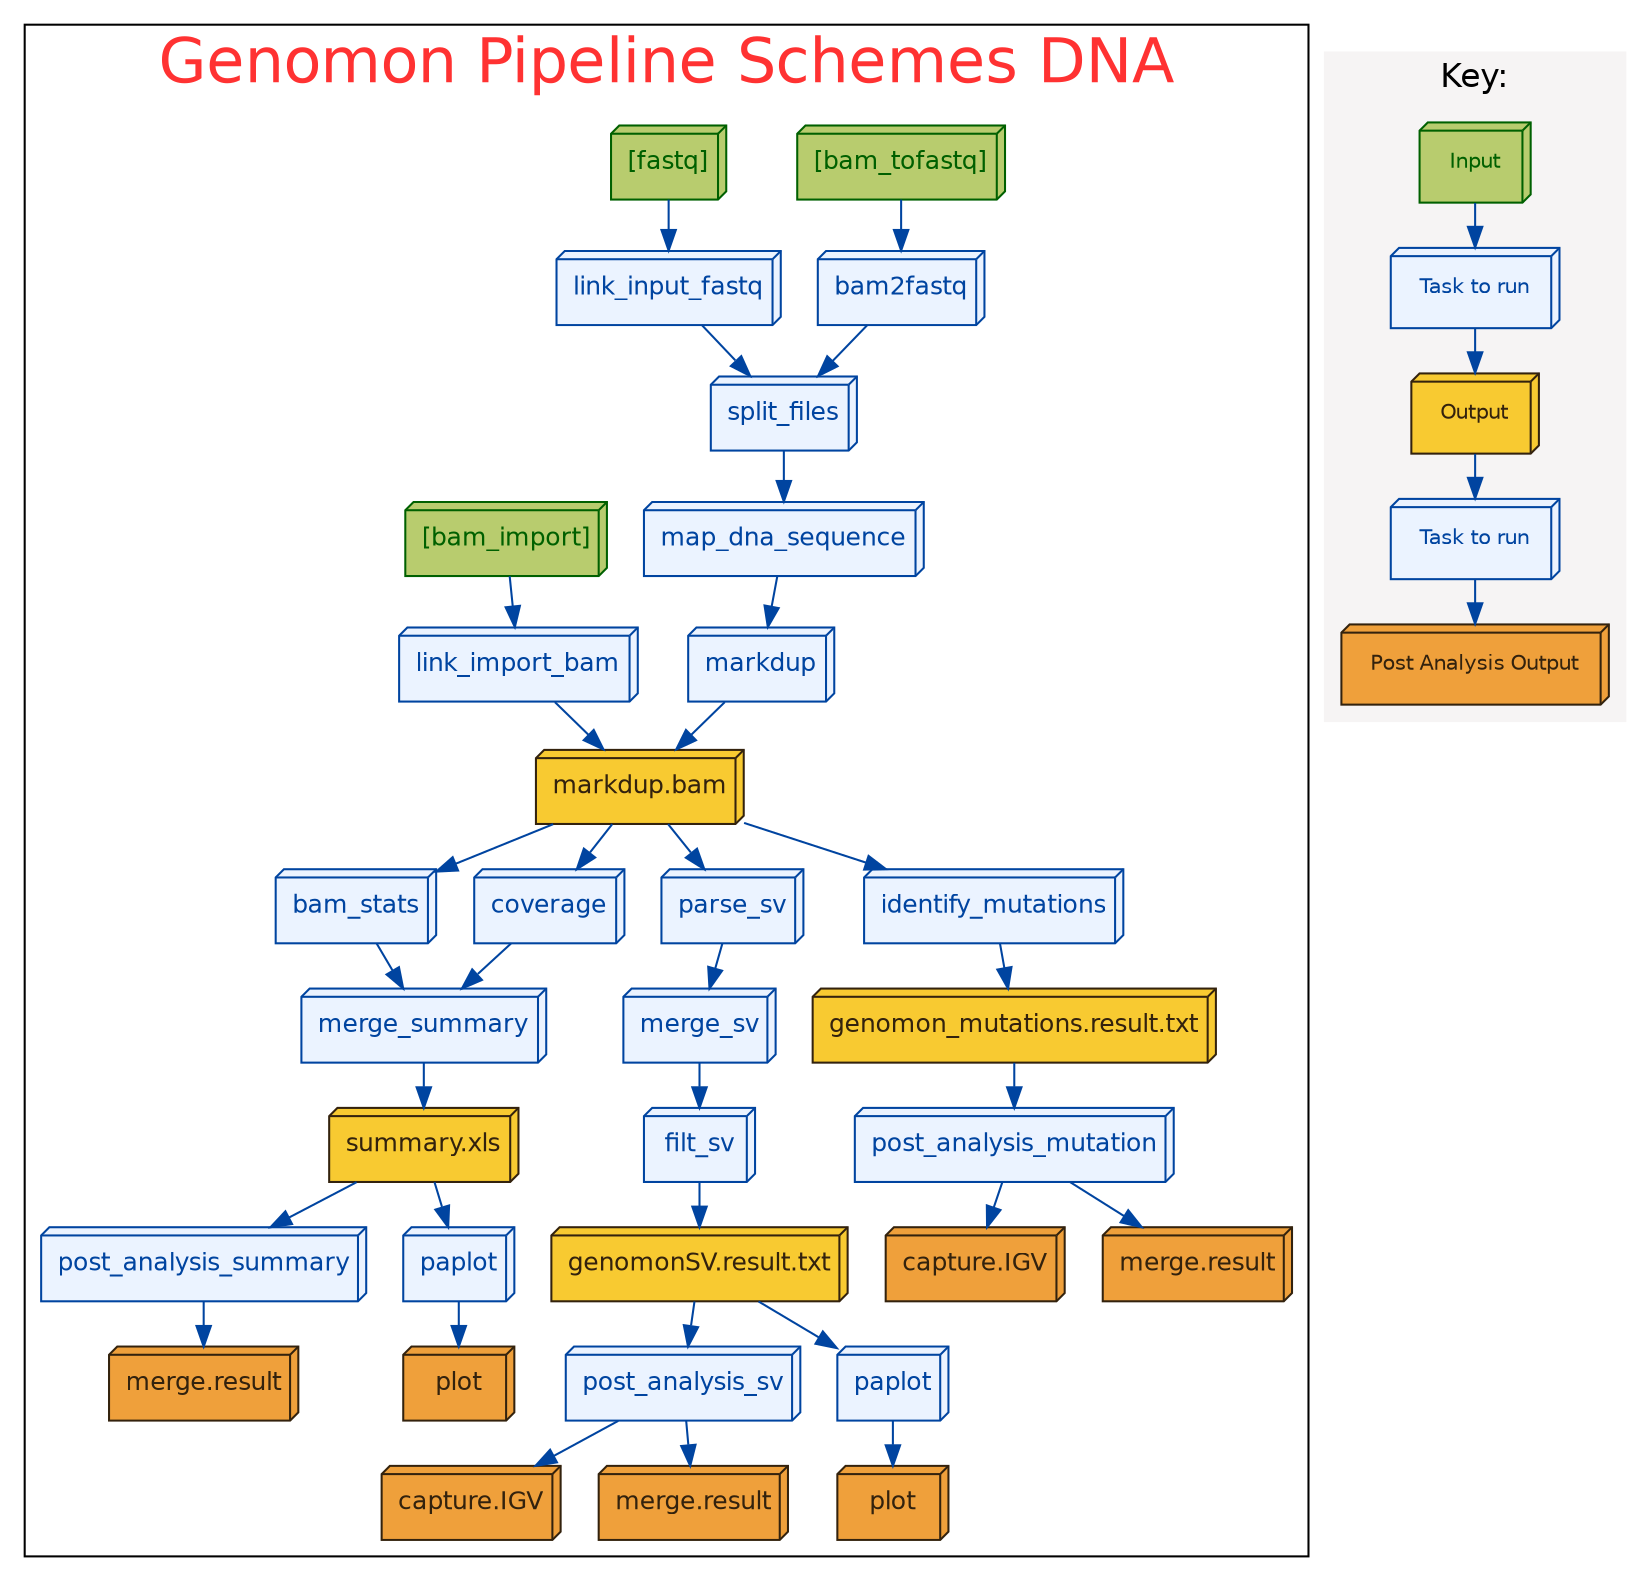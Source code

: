 digraph "Genomon Pipeline Schemes DNA"
{
	size = "11";
	splines = true;
	fontsize = "30";
	ranksep = 0.3;
	node[fontname = "helvetica", fontsize="12"];
	graph[clusterrank = "local"];
	
	subgraph clustertasks
	{
		rank="min";
		fontname = "helvetica"
		fontcolor = "#FF3232";
		label = "Genomon Pipeline Schemes DNA";

		#### nodes
		# input
		t_input_bam2fastq   [color="#006000", fillcolor="#B8CC6E", fontcolor="#006000", shape=box3d, style=filled, label="[bam_tofastq]"];
		t_input_fastq       [color="#006000", fillcolor="#B8CC6E", fontcolor="#006000", shape=box3d, style=filled, label="[fastq]"];
		t_input_bamimport   [color="#006000", fillcolor="#B8CC6E", fontcolor="#006000", shape=box3d, style=filled, label="[bam_import]"];

		# stage
		t_bam2fastq         [color="#0044A0", fillcolor="#EBF3FF", fontcolor="#0044A0", shape=box3d, style=filled, label="bam2fastq"];
		t_link_import_bam   [color="#0044A0", fillcolor="#EBF3FF", fontcolor="#0044A0", shape=box3d, style=filled, label="link_import_bam"];
		t_link_input_fastq  [color="#0044A0", fillcolor="#EBF3FF", fontcolor="#0044A0", shape=box3d, style=filled, label="link_input_fastq"];
		t_split_files       [color="#0044A0", fillcolor="#EBF3FF", fontcolor="#0044A0", shape=box3d, style=filled, label="split_files"];
		t_map_dna_sequence  [color="#0044A0", fillcolor="#EBF3FF", fontcolor="#0044A0", shape=box3d, style=filled, label="map_dna_sequence"];
		t_markdup           [color="#0044A0", fillcolor="#EBF3FF", fontcolor="#0044A0", shape=box3d, style=filled, label="markdup"];
		t_bam_stats         [color="#0044A0", fillcolor="#EBF3FF", fontcolor="#0044A0", shape=box3d, style=filled, label="bam_stats"];
		t_coverage          [color="#0044A0", fillcolor="#EBF3FF", fontcolor="#0044A0", shape=box3d, style=filled, label="coverage"];
		t_parse_sv          [color="#0044A0", fillcolor="#EBF3FF", fontcolor="#0044A0", shape=box3d, style=filled, label="parse_sv"];
		t_merge_sv          [color="#0044A0", fillcolor="#EBF3FF", fontcolor="#0044A0", shape=box3d, style=filled, label="merge_sv"];
		t_filt_sv           [color="#0044A0", fillcolor="#EBF3FF", fontcolor="#0044A0", shape=box3d, style=filled, label="filt_sv"];
		t_mutations         [color="#0044A0", fillcolor="#EBF3FF", fontcolor="#0044A0", shape=box3d, style=filled, label="identify_mutations"];
		t_merge_summary     [color="#0044A0", fillcolor="#EBF3FF", fontcolor="#0044A0", shape=box3d, style=filled, label="merge_summary"];
		t_pa_summary        [color="#0044A0", fillcolor="#EBF3FF", fontcolor="#0044A0", shape=box3d, style=filled, label="post_analysis_summary"];
		t_pa_sv             [color="#0044A0", fillcolor="#EBF3FF", fontcolor="#0044A0", shape=box3d, style=filled, label="post_analysis_sv"];
		t_pa_mutation       [color="#0044A0", fillcolor="#EBF3FF", fontcolor="#0044A0", shape=box3d, style=filled, label="post_analysis_mutation"];
		t_paplot_qc         [color="#0044A0", fillcolor="#EBF3FF", fontcolor="#0044A0", shape=box3d, style=filled, label="paplot"];
		t_paplot_sv         [color="#0044A0", fillcolor="#EBF3FF", fontcolor="#0044A0", shape=box3d, style=filled, label="paplot"];
#		t_paplot_mu         [color="#0044A0", fillcolor="#EBF3FF", fontcolor="#0044A0", shape=box3d, style=filled, label="paplot"];

		# output
		t_output_bam        [color="#33220D", fillcolor="#F8CA31", fontcolor="#33220D", shape=box3d, style=filled, label="markdup.bam"];
		t_output_mutation   [color="#33220D", fillcolor="#F8CA31", fontcolor="#33220D", shape=box3d, style=filled, label="genomon_mutations.result.txt"];
		t_output_summary    [color="#33220D", fillcolor="#F8CA31", fontcolor="#33220D", shape=box3d, style=filled, label="summary.xls"];
		t_output_sv         [color="#33220D", fillcolor="#F8CA31", fontcolor="#33220D", shape=box3d, style=filled, label="genomonSV.result.txt"];
		t_output_pa_sv_i    [color="#33220D", fillcolor="#EFA03B", fontcolor="#33220D", shape=box3d, style=filled, label="capture.IGV"];
		t_output_pa_mu_i    [color="#33220D", fillcolor="#EFA03B", fontcolor="#33220D", shape=box3d, style=filled, label="capture.IGV"];
		t_output_pa_qc_m    [color="#33220D", fillcolor="#EFA03B", fontcolor="#33220D", shape=box3d, style=filled, label="merge.result"];
		t_output_pa_sv_m    [color="#33220D", fillcolor="#EFA03B", fontcolor="#33220D", shape=box3d, style=filled, label="merge.result"];
		t_output_pa_mu_m    [color="#33220D", fillcolor="#EFA03B", fontcolor="#33220D", shape=box3d, style=filled, label="merge.result"];
		t_output_paplot_qc  [color="#33220D", fillcolor="#EFA03B", fontcolor="#33220D", shape=box3d, style=filled, label="plot"];
		t_output_paplot_sv  [color="#33220D", fillcolor="#EFA03B", fontcolor="#33220D", shape=box3d, style=filled, label="plot"];
#		t_output_paplot_mu  [color="#33220D", fillcolor="#EFA03B", fontcolor="#33220D", shape=box3d, style=filled, label="plot"];

		#### lines
		# input
		t_input_bam2fastq -> t_bam2fastq[color="#0044A0"];
		t_input_fastq -> t_link_input_fastq[color="#0044A0"];
		t_input_bamimport -> t_link_import_bam[color="#0044A0"];

		# stage
		t_link_import_bam -> t_output_bam[color="#0044A0"];
		t_bam2fastq -> t_split_files[color="#0044A0"];
		t_link_input_fastq -> t_split_files[color="#0044A0"];
		t_split_files -> t_map_dna_sequence[color="#0044A0"];
		t_map_dna_sequence -> t_markdup[color="#0044A0"];
		t_markdup -> t_output_bam[color="#0044A0"];
		t_output_bam -> t_parse_sv[color="#0044A0"];
		t_output_bam -> t_mutations[color="#0044A0"];
		t_output_bam -> t_bam_stats[color="#0044A0"];
		t_output_bam -> t_coverage[color="#0044A0"];
		t_bam_stats -> t_merge_summary[color="#0044A0"];
		t_coverage -> t_merge_summary[color="#0044A0"];
		t_parse_sv -> t_merge_sv[color="#0044A0"];
		t_merge_sv -> t_filt_sv[color="#0044A0"];

		# output
		t_mutations -> t_output_mutation[color="#0044A0"];
		t_merge_summary -> t_output_summary[color="#0044A0"];
		t_filt_sv -> t_output_sv[color="#0044A0"];

		#### post_analysis
		t_output_summary -> t_pa_summary[color="#0044A0"];
		t_output_sv -> t_pa_sv[color="#0044A0"];
		t_output_mutation -> t_pa_mutation[color="#0044A0"];

		t_pa_summary -> t_output_pa_qc_m[color="#0044A0"];
		t_pa_sv -> t_output_pa_sv_m[color="#0044A0"];
		t_pa_mutation -> t_output_pa_mu_m[color="#0044A0"];
		t_pa_sv -> t_output_pa_sv_i[color="#0044A0"];
		t_pa_mutation -> t_output_pa_mu_i[color="#0044A0"];

		#### paplot
		t_output_summary -> t_paplot_qc[color="#0044A0"];
		t_output_sv -> t_paplot_sv[color="#0044A0"];
#		t_output_mutation -> t_paplot_mu[color="#0044A0"];

		t_paplot_qc -> t_output_paplot_qc[color="#0044A0"];
		t_paplot_sv -> t_output_paplot_sv[color="#0044A0"];
#		t_paplot_mu -> t_output_paplot_mu[color="#0044A0"];
	}
	subgraph clusterkey1
	{
		rank = "min";
		style  = filled;
		
		fontname = "helvetica"
		fontsize = 16;
		color = "#F6F4F4";
		label = "Key:"

		node[margin="0.2,0.2", fontname = "helvetica", fontsize="10"];
		k1_1[color="#006000", fillcolor="#B8CC6E", fontcolor="#006000", label="Input", shape=box3d, style=filled];
		k2_1[color="#0044A0", fillcolor="#EBF3FF", fontcolor="#0044A0", label="Task to run", shape=box3d, style=filled];
		k3_1[color="#33220D", fillcolor="#F8CA31", fontcolor="#33220D", label="Output", shape=box3d, style=filled];
		k4_1[color="#0044A0", fillcolor="#EBF3FF", fontcolor="#0044A0", label="Task to run", shape=box3d, style=filled];
		k5_1[color="#33220D", fillcolor="#EFA03B", fontcolor="#33220D", label="Post Analysis Output", shape=box3d, style=filled];
		k1_1 -> k2_1[color="#0044A0", arrowtype=normal];
		k2_1 -> k3_1[color="#0044A0", arrowtype=normal];
		k3_1 -> k4_1[color="#0044A0", arrowtype=normal];
		k4_1 -> k5_1[color="#0044A0", arrowtype=normal];
	}
}

